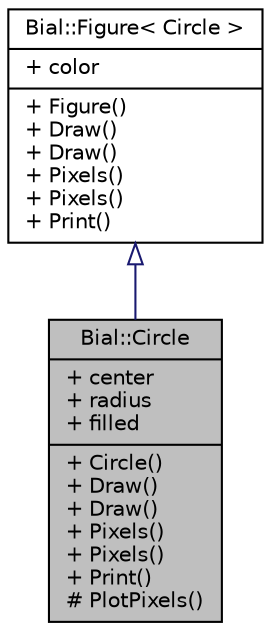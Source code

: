 digraph "Bial::Circle"
{
  edge [fontname="Helvetica",fontsize="10",labelfontname="Helvetica",labelfontsize="10"];
  node [fontname="Helvetica",fontsize="10",shape=record];
  Node1 [label="{Bial::Circle\n|+ center\l+ radius\l+ filled\l|+ Circle()\l+ Draw()\l+ Draw()\l+ Pixels()\l+ Pixels()\l+ Print()\l# PlotPixels()\l}",height=0.2,width=0.4,color="black", fillcolor="grey75", style="filled", fontcolor="black"];
  Node2 -> Node1 [dir="back",color="midnightblue",fontsize="10",style="solid",arrowtail="onormal",fontname="Helvetica"];
  Node2 [label="{Bial::Figure\< Circle \>\n|+ color\l|+ Figure()\l+ Draw()\l+ Draw()\l+ Pixels()\l+ Pixels()\l+ Print()\l}",height=0.2,width=0.4,color="black", fillcolor="white", style="filled",URL="$class_bial_1_1_figure.html"];
}
